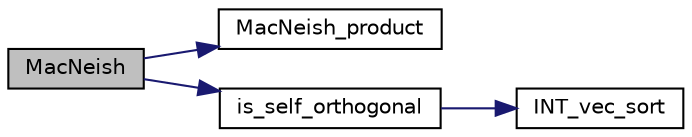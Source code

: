 digraph "MacNeish"
{
  edge [fontname="Helvetica",fontsize="10",labelfontname="Helvetica",labelfontsize="10"];
  node [fontname="Helvetica",fontsize="10",shape=record];
  rankdir="LR";
  Node199 [label="MacNeish",height=0.2,width=0.4,color="black", fillcolor="grey75", style="filled", fontcolor="black"];
  Node199 -> Node200 [color="midnightblue",fontsize="10",style="solid",fontname="Helvetica"];
  Node200 [label="MacNeish_product",height=0.2,width=0.4,color="black", fillcolor="white", style="filled",URL="$d5/d3f/test_8_c.html#ae897b5b7c4cdc3f71d634b18fd1ccc96"];
  Node199 -> Node201 [color="midnightblue",fontsize="10",style="solid",fontname="Helvetica"];
  Node201 [label="is_self_orthogonal",height=0.2,width=0.4,color="black", fillcolor="white", style="filled",URL="$d5/d3f/test_8_c.html#a01348fd2718cf44200633898510cb4dd"];
  Node201 -> Node202 [color="midnightblue",fontsize="10",style="solid",fontname="Helvetica"];
  Node202 [label="INT_vec_sort",height=0.2,width=0.4,color="black", fillcolor="white", style="filled",URL="$d5/de2/foundations_2data__structures_2data__structures_8h.html#a877cf6c0867f8a8e7c199476e640eca5"];
}
